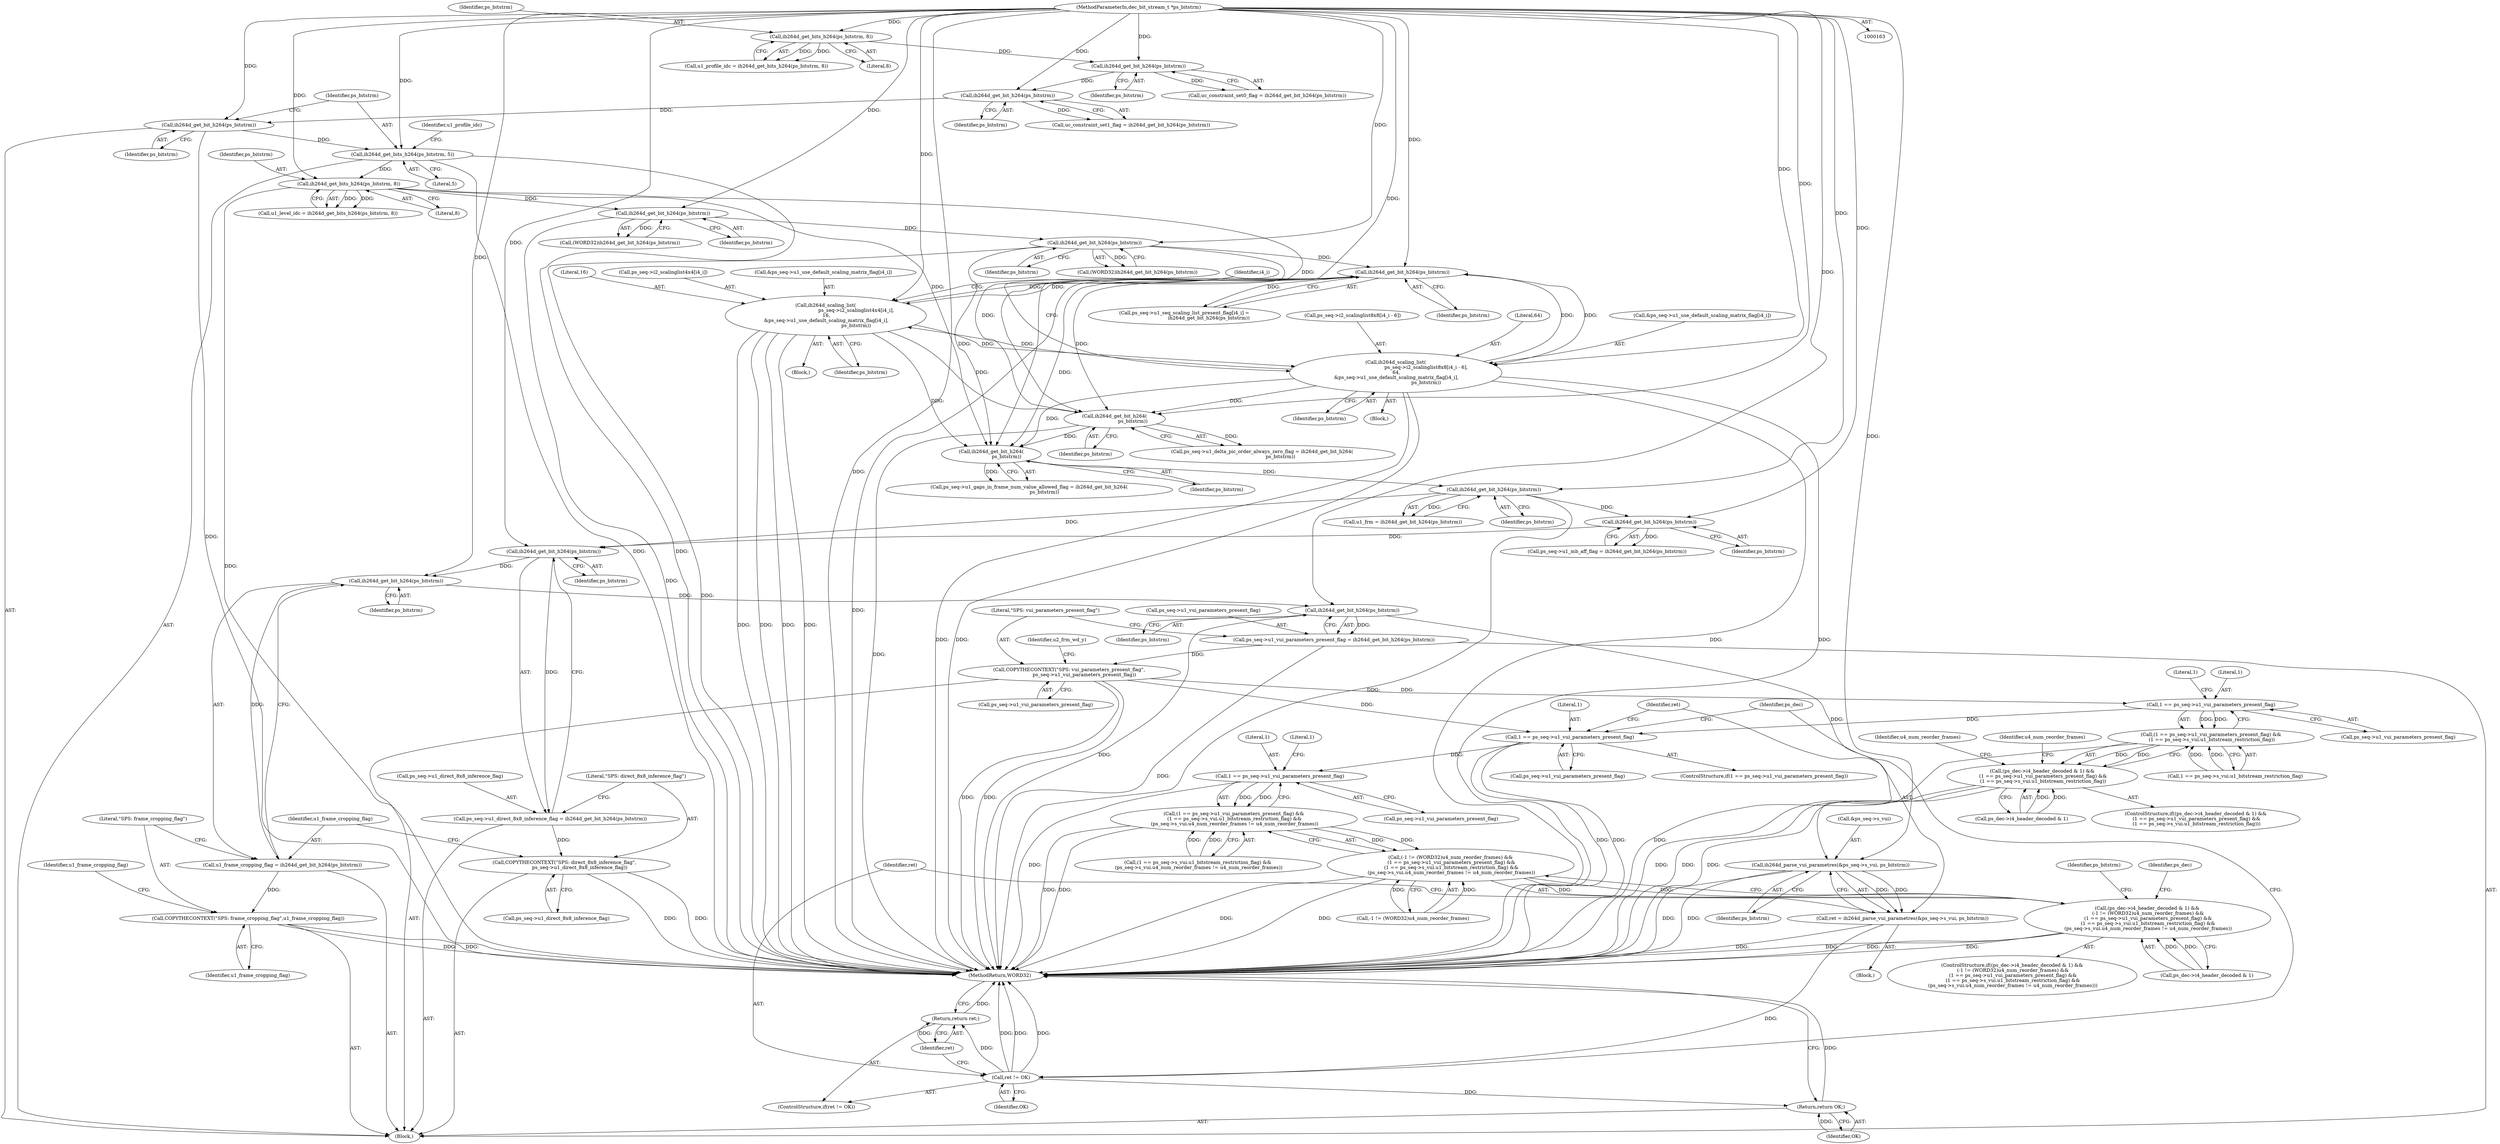 digraph "0_Android_42cf02965b11c397dd37a0063e683cef005bc0ae@pointer" {
"1000948" [label="(Call,ih264d_get_bit_h264(ps_bitstrm))"];
"1000890" [label="(Call,ih264d_get_bit_h264(ps_bitstrm))"];
"1000808" [label="(Call,ih264d_get_bit_h264(\n                    ps_bitstrm))"];
"1000291" [label="(Call,ih264d_get_bits_h264(ps_bitstrm, 8))"];
"1000258" [label="(Call,ih264d_get_bits_h264(ps_bitstrm, 5))"];
"1000256" [label="(Call,ih264d_get_bit_h264(ps_bitstrm))"];
"1000254" [label="(Call,ih264d_get_bit_h264(ps_bitstrm))"];
"1000250" [label="(Call,ih264d_get_bit_h264(ps_bitstrm))"];
"1000242" [label="(Call,ih264d_get_bits_h264(ps_bitstrm, 8))"];
"1000165" [label="(MethodParameterIn,dec_bit_stream_t *ps_bitstrm)"];
"1000512" [label="(Call,ih264d_get_bit_h264(ps_bitstrm))"];
"1000533" [label="(Call,ih264d_scaling_list(\n                                        ps_seq->i2_scalinglist4x4[i4_i],\n 16,\n &ps_seq->u1_use_default_scaling_matrix_flag[i4_i],\n                                        ps_bitstrm))"];
"1000549" [label="(Call,ih264d_scaling_list(\n                                        ps_seq->i2_scalinglist8x8[i4_i - 6],\n 64,\n &ps_seq->u1_use_default_scaling_matrix_flag[i4_i],\n                                        ps_bitstrm))"];
"1000489" [label="(Call,ih264d_get_bit_h264(ps_bitstrm))"];
"1000472" [label="(Call,ih264d_get_bit_h264(ps_bitstrm))"];
"1000682" [label="(Call,ih264d_get_bit_h264(\n                        ps_bitstrm))"];
"1000931" [label="(Call,ih264d_get_bit_h264(ps_bitstrm))"];
"1000944" [label="(Call,ps_seq->u1_direct_8x8_inference_flag = ih264d_get_bit_h264(ps_bitstrm))"];
"1000950" [label="(Call,COPYTHECONTEXT(\"SPS: direct_8x8_inference_flag\",\n                    ps_seq->u1_direct_8x8_inference_flag))"];
"1000957" [label="(Call,ih264d_get_bit_h264(ps_bitstrm))"];
"1000955" [label="(Call,u1_frame_cropping_flag = ih264d_get_bit_h264(ps_bitstrm))"];
"1000959" [label="(Call,COPYTHECONTEXT(\"SPS: frame_cropping_flag\",u1_frame_cropping_flag))"];
"1001001" [label="(Call,ih264d_get_bit_h264(ps_bitstrm))"];
"1000997" [label="(Call,ps_seq->u1_vui_parameters_present_flag = ih264d_get_bit_h264(ps_bitstrm))"];
"1001003" [label="(Call,COPYTHECONTEXT(\"SPS: vui_parameters_present_flag\",\n                    ps_seq->u1_vui_parameters_present_flag))"];
"1001261" [label="(Call,1 == ps_seq->u1_vui_parameters_present_flag)"];
"1001260" [label="(Call,(1 == ps_seq->u1_vui_parameters_present_flag) &&\n (1 == ps_seq->s_vui.u1_bitstream_restriction_flag))"];
"1001254" [label="(Call,(ps_dec->i4_header_decoded & 1) &&\n (1 == ps_seq->u1_vui_parameters_present_flag) &&\n (1 == ps_seq->s_vui.u1_bitstream_restriction_flag))"];
"1001288" [label="(Call,1 == ps_seq->u1_vui_parameters_present_flag)"];
"1001323" [label="(Call,1 == ps_seq->u1_vui_parameters_present_flag)"];
"1001322" [label="(Call,(1 == ps_seq->u1_vui_parameters_present_flag) &&\n (1 == ps_seq->s_vui.u1_bitstream_restriction_flag) &&\n (ps_seq->s_vui.u4_num_reorder_frames != u4_num_reorder_frames))"];
"1001315" [label="(Call,(-1 != (WORD32)u4_num_reorder_frames) &&\n (1 == ps_seq->u1_vui_parameters_present_flag) &&\n (1 == ps_seq->s_vui.u1_bitstream_restriction_flag) &&\n (ps_seq->s_vui.u4_num_reorder_frames != u4_num_reorder_frames))"];
"1001309" [label="(Call,(ps_dec->i4_header_decoded & 1) &&\n (-1 != (WORD32)u4_num_reorder_frames) &&\n (1 == ps_seq->u1_vui_parameters_present_flag) &&\n (1 == ps_seq->s_vui.u1_bitstream_restriction_flag) &&\n (ps_seq->s_vui.u4_num_reorder_frames != u4_num_reorder_frames))"];
"1001296" [label="(Call,ih264d_parse_vui_parametres(&ps_seq->s_vui, ps_bitstrm))"];
"1001294" [label="(Call,ret = ih264d_parse_vui_parametres(&ps_seq->s_vui, ps_bitstrm))"];
"1001303" [label="(Call,ret != OK)"];
"1001306" [label="(Return,return ret;)"];
"1001475" [label="(Return,return OK;)"];
"1001304" [label="(Identifier,ret)"];
"1000250" [label="(Call,ih264d_get_bit_h264(ps_bitstrm))"];
"1001476" [label="(Identifier,OK)"];
"1000809" [label="(Identifier,ps_bitstrm)"];
"1001315" [label="(Call,(-1 != (WORD32)u4_num_reorder_frames) &&\n (1 == ps_seq->u1_vui_parameters_present_flag) &&\n (1 == ps_seq->s_vui.u1_bitstream_restriction_flag) &&\n (ps_seq->s_vui.u4_num_reorder_frames != u4_num_reorder_frames))"];
"1000959" [label="(Call,COPYTHECONTEXT(\"SPS: frame_cropping_flag\",u1_frame_cropping_flag))"];
"1000998" [label="(Call,ps_seq->u1_vui_parameters_present_flag)"];
"1001290" [label="(Call,ps_seq->u1_vui_parameters_present_flag)"];
"1001354" [label="(Identifier,ps_bitstrm)"];
"1001302" [label="(ControlStructure,if(ret != OK))"];
"1001309" [label="(Call,(ps_dec->i4_header_decoded & 1) &&\n (-1 != (WORD32)u4_num_reorder_frames) &&\n (1 == ps_seq->u1_vui_parameters_present_flag) &&\n (1 == ps_seq->s_vui.u1_bitstream_restriction_flag) &&\n (ps_seq->s_vui.u4_num_reorder_frames != u4_num_reorder_frames))"];
"1000540" [label="(Call,&ps_seq->u1_use_default_scaling_matrix_flag[i4_i])"];
"1000257" [label="(Identifier,ps_bitstrm)"];
"1000890" [label="(Call,ih264d_get_bit_h264(ps_bitstrm))"];
"1000260" [label="(Literal,5)"];
"1001003" [label="(Call,COPYTHECONTEXT(\"SPS: vui_parameters_present_flag\",\n                    ps_seq->u1_vui_parameters_present_flag))"];
"1000532" [label="(Block,)"];
"1001308" [label="(ControlStructure,if((ps_dec->i4_header_decoded & 1) &&\n (-1 != (WORD32)u4_num_reorder_frames) &&\n (1 == ps_seq->u1_vui_parameters_present_flag) &&\n (1 == ps_seq->s_vui.u1_bitstream_restriction_flag) &&\n (ps_seq->s_vui.u4_num_reorder_frames != u4_num_reorder_frames)))"];
"1001301" [label="(Identifier,ps_bitstrm)"];
"1000165" [label="(MethodParameterIn,dec_bit_stream_t *ps_bitstrm)"];
"1001303" [label="(Call,ret != OK)"];
"1001287" [label="(ControlStructure,if(1 == ps_seq->u1_vui_parameters_present_flag))"];
"1001295" [label="(Identifier,ret)"];
"1000927" [label="(Call,ps_seq->u1_mb_aff_flag = ih264d_get_bit_h264(ps_bitstrm))"];
"1001294" [label="(Call,ret = ih264d_parse_vui_parametres(&ps_seq->s_vui, ps_bitstrm))"];
"1001267" [label="(Literal,1)"];
"1000533" [label="(Call,ih264d_scaling_list(\n                                        ps_seq->i2_scalinglist4x4[i4_i],\n 16,\n &ps_seq->u1_use_default_scaling_matrix_flag[i4_i],\n                                        ps_bitstrm))"];
"1001324" [label="(Literal,1)"];
"1001325" [label="(Call,ps_seq->u1_vui_parameters_present_flag)"];
"1000678" [label="(Call,ps_seq->u1_delta_pic_order_always_zero_flag = ih264d_get_bit_h264(\n                        ps_bitstrm))"];
"1001275" [label="(Identifier,u4_num_reorder_frames)"];
"1000957" [label="(Call,ih264d_get_bit_h264(ps_bitstrm))"];
"1000489" [label="(Call,ih264d_get_bit_h264(ps_bitstrm))"];
"1001001" [label="(Call,ih264d_get_bit_h264(ps_bitstrm))"];
"1000951" [label="(Literal,\"SPS: direct_8x8_inference_flag\")"];
"1000534" [label="(Call,ps_seq->i2_scalinglist4x4[i4_i])"];
"1000564" [label="(Identifier,ps_bitstrm)"];
"1000166" [label="(Block,)"];
"1000251" [label="(Identifier,ps_bitstrm)"];
"1001346" [label="(Identifier,ps_dec)"];
"1000888" [label="(Call,u1_frm = ih264d_get_bit_h264(ps_bitstrm))"];
"1001293" [label="(Block,)"];
"1001323" [label="(Call,1 == ps_seq->u1_vui_parameters_present_flag)"];
"1001477" [label="(MethodReturn,WORD32)"];
"1000960" [label="(Literal,\"SPS: frame_cropping_flag\")"];
"1000248" [label="(Call,uc_constraint_set0_flag = ih264d_get_bit_h264(ps_bitstrm))"];
"1001330" [label="(Literal,1)"];
"1000808" [label="(Call,ih264d_get_bit_h264(\n                    ps_bitstrm))"];
"1000558" [label="(Call,&ps_seq->u1_use_default_scaling_matrix_flag[i4_i])"];
"1000548" [label="(Block,)"];
"1001004" [label="(Literal,\"SPS: vui_parameters_present_flag\")"];
"1000506" [label="(Call,ps_seq->u1_seq_scaling_list_present_flag[i4_i] =\n                                ih264d_get_bit_h264(ps_bitstrm))"];
"1001307" [label="(Identifier,ret)"];
"1000955" [label="(Call,u1_frame_cropping_flag = ih264d_get_bit_h264(ps_bitstrm))"];
"1001255" [label="(Call,ps_dec->i4_header_decoded & 1)"];
"1000683" [label="(Identifier,ps_bitstrm)"];
"1000258" [label="(Call,ih264d_get_bits_h264(ps_bitstrm, 5))"];
"1001002" [label="(Identifier,ps_bitstrm)"];
"1000291" [label="(Call,ih264d_get_bits_h264(ps_bitstrm, 8))"];
"1001254" [label="(Call,(ps_dec->i4_header_decoded & 1) &&\n (1 == ps_seq->u1_vui_parameters_present_flag) &&\n (1 == ps_seq->s_vui.u1_bitstream_restriction_flag))"];
"1000997" [label="(Call,ps_seq->u1_vui_parameters_present_flag = ih264d_get_bit_h264(ps_bitstrm))"];
"1000891" [label="(Identifier,ps_bitstrm)"];
"1001288" [label="(Call,1 == ps_seq->u1_vui_parameters_present_flag)"];
"1000252" [label="(Call,uc_constraint_set1_flag = ih264d_get_bit_h264(ps_bitstrm))"];
"1001306" [label="(Return,return ret;)"];
"1000546" [label="(Identifier,ps_bitstrm)"];
"1001322" [label="(Call,(1 == ps_seq->u1_vui_parameters_present_flag) &&\n (1 == ps_seq->s_vui.u1_bitstream_restriction_flag) &&\n (ps_seq->s_vui.u4_num_reorder_frames != u4_num_reorder_frames))"];
"1001284" [label="(Identifier,u4_num_reorder_frames)"];
"1000289" [label="(Call,u1_level_idc = ih264d_get_bits_h264(ps_bitstrm, 8))"];
"1000470" [label="(Call,(WORD32)ih264d_get_bit_h264(ps_bitstrm))"];
"1000804" [label="(Call,ps_seq->u1_gaps_in_frame_num_value_allowed_flag = ih264d_get_bit_h264(\n                    ps_bitstrm))"];
"1000256" [label="(Call,ih264d_get_bit_h264(ps_bitstrm))"];
"1000473" [label="(Identifier,ps_bitstrm)"];
"1000292" [label="(Identifier,ps_bitstrm)"];
"1001260" [label="(Call,(1 == ps_seq->u1_vui_parameters_present_flag) &&\n (1 == ps_seq->s_vui.u1_bitstream_restriction_flag))"];
"1001316" [label="(Call,-1 != (WORD32)u4_num_reorder_frames)"];
"1001305" [label="(Identifier,OK)"];
"1001310" [label="(Call,ps_dec->i4_header_decoded & 1)"];
"1000950" [label="(Call,COPYTHECONTEXT(\"SPS: direct_8x8_inference_flag\",\n                    ps_seq->u1_direct_8x8_inference_flag))"];
"1000293" [label="(Literal,8)"];
"1000944" [label="(Call,ps_seq->u1_direct_8x8_inference_flag = ih264d_get_bit_h264(ps_bitstrm))"];
"1001263" [label="(Call,ps_seq->u1_vui_parameters_present_flag)"];
"1000504" [label="(Identifier,i4_i)"];
"1001297" [label="(Call,&ps_seq->s_vui)"];
"1000549" [label="(Call,ih264d_scaling_list(\n                                        ps_seq->i2_scalinglist8x8[i4_i - 6],\n 64,\n &ps_seq->u1_use_default_scaling_matrix_flag[i4_i],\n                                        ps_bitstrm))"];
"1000244" [label="(Literal,8)"];
"1000949" [label="(Identifier,ps_bitstrm)"];
"1000264" [label="(Identifier,u1_profile_idc)"];
"1000512" [label="(Call,ih264d_get_bit_h264(ps_bitstrm))"];
"1000242" [label="(Call,ih264d_get_bits_h264(ps_bitstrm, 8))"];
"1000958" [label="(Identifier,ps_bitstrm)"];
"1000490" [label="(Identifier,ps_bitstrm)"];
"1001253" [label="(ControlStructure,if((ps_dec->i4_header_decoded & 1) &&\n (1 == ps_seq->u1_vui_parameters_present_flag) &&\n (1 == ps_seq->s_vui.u1_bitstream_restriction_flag)))"];
"1000487" [label="(Call,(WORD32)ih264d_get_bit_h264(ps_bitstrm))"];
"1001009" [label="(Identifier,u2_frm_wd_y)"];
"1000259" [label="(Identifier,ps_bitstrm)"];
"1001312" [label="(Identifier,ps_dec)"];
"1000945" [label="(Call,ps_seq->u1_direct_8x8_inference_flag)"];
"1000963" [label="(Identifier,u1_frame_cropping_flag)"];
"1000513" [label="(Identifier,ps_bitstrm)"];
"1000948" [label="(Call,ih264d_get_bit_h264(ps_bitstrm))"];
"1000932" [label="(Identifier,ps_bitstrm)"];
"1001475" [label="(Return,return OK;)"];
"1000255" [label="(Identifier,ps_bitstrm)"];
"1000682" [label="(Call,ih264d_get_bit_h264(\n                        ps_bitstrm))"];
"1001005" [label="(Call,ps_seq->u1_vui_parameters_present_flag)"];
"1001289" [label="(Literal,1)"];
"1000254" [label="(Call,ih264d_get_bit_h264(ps_bitstrm))"];
"1001328" [label="(Call,(1 == ps_seq->s_vui.u1_bitstream_restriction_flag) &&\n (ps_seq->s_vui.u4_num_reorder_frames != u4_num_reorder_frames))"];
"1000961" [label="(Identifier,u1_frame_cropping_flag)"];
"1000952" [label="(Call,ps_seq->u1_direct_8x8_inference_flag)"];
"1000240" [label="(Call,u1_profile_idc = ih264d_get_bits_h264(ps_bitstrm, 8))"];
"1000931" [label="(Call,ih264d_get_bit_h264(ps_bitstrm))"];
"1000472" [label="(Call,ih264d_get_bit_h264(ps_bitstrm))"];
"1000539" [label="(Literal,16)"];
"1001261" [label="(Call,1 == ps_seq->u1_vui_parameters_present_flag)"];
"1000243" [label="(Identifier,ps_bitstrm)"];
"1000956" [label="(Identifier,u1_frame_cropping_flag)"];
"1000550" [label="(Call,ps_seq->i2_scalinglist8x8[i4_i - 6])"];
"1000557" [label="(Literal,64)"];
"1001296" [label="(Call,ih264d_parse_vui_parametres(&ps_seq->s_vui, ps_bitstrm))"];
"1001266" [label="(Call,1 == ps_seq->s_vui.u1_bitstream_restriction_flag)"];
"1001262" [label="(Literal,1)"];
"1000948" -> "1000944"  [label="AST: "];
"1000948" -> "1000949"  [label="CFG: "];
"1000949" -> "1000948"  [label="AST: "];
"1000944" -> "1000948"  [label="CFG: "];
"1000948" -> "1000944"  [label="DDG: "];
"1000890" -> "1000948"  [label="DDG: "];
"1000931" -> "1000948"  [label="DDG: "];
"1000165" -> "1000948"  [label="DDG: "];
"1000948" -> "1000957"  [label="DDG: "];
"1000890" -> "1000888"  [label="AST: "];
"1000890" -> "1000891"  [label="CFG: "];
"1000891" -> "1000890"  [label="AST: "];
"1000888" -> "1000890"  [label="CFG: "];
"1000890" -> "1001477"  [label="DDG: "];
"1000890" -> "1000888"  [label="DDG: "];
"1000808" -> "1000890"  [label="DDG: "];
"1000165" -> "1000890"  [label="DDG: "];
"1000890" -> "1000931"  [label="DDG: "];
"1000808" -> "1000804"  [label="AST: "];
"1000808" -> "1000809"  [label="CFG: "];
"1000809" -> "1000808"  [label="AST: "];
"1000804" -> "1000808"  [label="CFG: "];
"1000808" -> "1000804"  [label="DDG: "];
"1000291" -> "1000808"  [label="DDG: "];
"1000512" -> "1000808"  [label="DDG: "];
"1000682" -> "1000808"  [label="DDG: "];
"1000533" -> "1000808"  [label="DDG: "];
"1000549" -> "1000808"  [label="DDG: "];
"1000489" -> "1000808"  [label="DDG: "];
"1000165" -> "1000808"  [label="DDG: "];
"1000291" -> "1000289"  [label="AST: "];
"1000291" -> "1000293"  [label="CFG: "];
"1000292" -> "1000291"  [label="AST: "];
"1000293" -> "1000291"  [label="AST: "];
"1000289" -> "1000291"  [label="CFG: "];
"1000291" -> "1001477"  [label="DDG: "];
"1000291" -> "1000289"  [label="DDG: "];
"1000291" -> "1000289"  [label="DDG: "];
"1000258" -> "1000291"  [label="DDG: "];
"1000165" -> "1000291"  [label="DDG: "];
"1000291" -> "1000472"  [label="DDG: "];
"1000291" -> "1000682"  [label="DDG: "];
"1000258" -> "1000166"  [label="AST: "];
"1000258" -> "1000260"  [label="CFG: "];
"1000259" -> "1000258"  [label="AST: "];
"1000260" -> "1000258"  [label="AST: "];
"1000264" -> "1000258"  [label="CFG: "];
"1000258" -> "1001477"  [label="DDG: "];
"1000258" -> "1001477"  [label="DDG: "];
"1000256" -> "1000258"  [label="DDG: "];
"1000165" -> "1000258"  [label="DDG: "];
"1000256" -> "1000166"  [label="AST: "];
"1000256" -> "1000257"  [label="CFG: "];
"1000257" -> "1000256"  [label="AST: "];
"1000259" -> "1000256"  [label="CFG: "];
"1000256" -> "1001477"  [label="DDG: "];
"1000254" -> "1000256"  [label="DDG: "];
"1000165" -> "1000256"  [label="DDG: "];
"1000254" -> "1000252"  [label="AST: "];
"1000254" -> "1000255"  [label="CFG: "];
"1000255" -> "1000254"  [label="AST: "];
"1000252" -> "1000254"  [label="CFG: "];
"1000254" -> "1000252"  [label="DDG: "];
"1000250" -> "1000254"  [label="DDG: "];
"1000165" -> "1000254"  [label="DDG: "];
"1000250" -> "1000248"  [label="AST: "];
"1000250" -> "1000251"  [label="CFG: "];
"1000251" -> "1000250"  [label="AST: "];
"1000248" -> "1000250"  [label="CFG: "];
"1000250" -> "1000248"  [label="DDG: "];
"1000242" -> "1000250"  [label="DDG: "];
"1000165" -> "1000250"  [label="DDG: "];
"1000242" -> "1000240"  [label="AST: "];
"1000242" -> "1000244"  [label="CFG: "];
"1000243" -> "1000242"  [label="AST: "];
"1000244" -> "1000242"  [label="AST: "];
"1000240" -> "1000242"  [label="CFG: "];
"1000242" -> "1000240"  [label="DDG: "];
"1000242" -> "1000240"  [label="DDG: "];
"1000165" -> "1000242"  [label="DDG: "];
"1000165" -> "1000163"  [label="AST: "];
"1000165" -> "1001477"  [label="DDG: "];
"1000165" -> "1000472"  [label="DDG: "];
"1000165" -> "1000489"  [label="DDG: "];
"1000165" -> "1000512"  [label="DDG: "];
"1000165" -> "1000533"  [label="DDG: "];
"1000165" -> "1000549"  [label="DDG: "];
"1000165" -> "1000682"  [label="DDG: "];
"1000165" -> "1000931"  [label="DDG: "];
"1000165" -> "1000957"  [label="DDG: "];
"1000165" -> "1001001"  [label="DDG: "];
"1000165" -> "1001296"  [label="DDG: "];
"1000512" -> "1000506"  [label="AST: "];
"1000512" -> "1000513"  [label="CFG: "];
"1000513" -> "1000512"  [label="AST: "];
"1000506" -> "1000512"  [label="CFG: "];
"1000512" -> "1001477"  [label="DDG: "];
"1000512" -> "1000506"  [label="DDG: "];
"1000533" -> "1000512"  [label="DDG: "];
"1000549" -> "1000512"  [label="DDG: "];
"1000489" -> "1000512"  [label="DDG: "];
"1000512" -> "1000533"  [label="DDG: "];
"1000512" -> "1000549"  [label="DDG: "];
"1000512" -> "1000682"  [label="DDG: "];
"1000533" -> "1000532"  [label="AST: "];
"1000533" -> "1000546"  [label="CFG: "];
"1000534" -> "1000533"  [label="AST: "];
"1000539" -> "1000533"  [label="AST: "];
"1000540" -> "1000533"  [label="AST: "];
"1000546" -> "1000533"  [label="AST: "];
"1000504" -> "1000533"  [label="CFG: "];
"1000533" -> "1001477"  [label="DDG: "];
"1000533" -> "1001477"  [label="DDG: "];
"1000533" -> "1001477"  [label="DDG: "];
"1000533" -> "1001477"  [label="DDG: "];
"1000549" -> "1000533"  [label="DDG: "];
"1000533" -> "1000549"  [label="DDG: "];
"1000533" -> "1000682"  [label="DDG: "];
"1000549" -> "1000548"  [label="AST: "];
"1000549" -> "1000564"  [label="CFG: "];
"1000550" -> "1000549"  [label="AST: "];
"1000557" -> "1000549"  [label="AST: "];
"1000558" -> "1000549"  [label="AST: "];
"1000564" -> "1000549"  [label="AST: "];
"1000504" -> "1000549"  [label="CFG: "];
"1000549" -> "1001477"  [label="DDG: "];
"1000549" -> "1001477"  [label="DDG: "];
"1000549" -> "1001477"  [label="DDG: "];
"1000549" -> "1001477"  [label="DDG: "];
"1000549" -> "1000682"  [label="DDG: "];
"1000489" -> "1000487"  [label="AST: "];
"1000489" -> "1000490"  [label="CFG: "];
"1000490" -> "1000489"  [label="AST: "];
"1000487" -> "1000489"  [label="CFG: "];
"1000489" -> "1001477"  [label="DDG: "];
"1000489" -> "1000487"  [label="DDG: "];
"1000472" -> "1000489"  [label="DDG: "];
"1000489" -> "1000682"  [label="DDG: "];
"1000472" -> "1000470"  [label="AST: "];
"1000472" -> "1000473"  [label="CFG: "];
"1000473" -> "1000472"  [label="AST: "];
"1000470" -> "1000472"  [label="CFG: "];
"1000472" -> "1001477"  [label="DDG: "];
"1000472" -> "1000470"  [label="DDG: "];
"1000682" -> "1000678"  [label="AST: "];
"1000682" -> "1000683"  [label="CFG: "];
"1000683" -> "1000682"  [label="AST: "];
"1000678" -> "1000682"  [label="CFG: "];
"1000682" -> "1001477"  [label="DDG: "];
"1000682" -> "1000678"  [label="DDG: "];
"1000931" -> "1000927"  [label="AST: "];
"1000931" -> "1000932"  [label="CFG: "];
"1000932" -> "1000931"  [label="AST: "];
"1000927" -> "1000931"  [label="CFG: "];
"1000931" -> "1000927"  [label="DDG: "];
"1000944" -> "1000166"  [label="AST: "];
"1000945" -> "1000944"  [label="AST: "];
"1000951" -> "1000944"  [label="CFG: "];
"1000944" -> "1000950"  [label="DDG: "];
"1000950" -> "1000166"  [label="AST: "];
"1000950" -> "1000952"  [label="CFG: "];
"1000951" -> "1000950"  [label="AST: "];
"1000952" -> "1000950"  [label="AST: "];
"1000956" -> "1000950"  [label="CFG: "];
"1000950" -> "1001477"  [label="DDG: "];
"1000950" -> "1001477"  [label="DDG: "];
"1000957" -> "1000955"  [label="AST: "];
"1000957" -> "1000958"  [label="CFG: "];
"1000958" -> "1000957"  [label="AST: "];
"1000955" -> "1000957"  [label="CFG: "];
"1000957" -> "1000955"  [label="DDG: "];
"1000957" -> "1001001"  [label="DDG: "];
"1000955" -> "1000166"  [label="AST: "];
"1000956" -> "1000955"  [label="AST: "];
"1000960" -> "1000955"  [label="CFG: "];
"1000955" -> "1000959"  [label="DDG: "];
"1000959" -> "1000166"  [label="AST: "];
"1000959" -> "1000961"  [label="CFG: "];
"1000960" -> "1000959"  [label="AST: "];
"1000961" -> "1000959"  [label="AST: "];
"1000963" -> "1000959"  [label="CFG: "];
"1000959" -> "1001477"  [label="DDG: "];
"1000959" -> "1001477"  [label="DDG: "];
"1001001" -> "1000997"  [label="AST: "];
"1001001" -> "1001002"  [label="CFG: "];
"1001002" -> "1001001"  [label="AST: "];
"1000997" -> "1001001"  [label="CFG: "];
"1001001" -> "1001477"  [label="DDG: "];
"1001001" -> "1000997"  [label="DDG: "];
"1001001" -> "1001296"  [label="DDG: "];
"1000997" -> "1000166"  [label="AST: "];
"1000998" -> "1000997"  [label="AST: "];
"1001004" -> "1000997"  [label="CFG: "];
"1000997" -> "1001477"  [label="DDG: "];
"1000997" -> "1001003"  [label="DDG: "];
"1001003" -> "1000166"  [label="AST: "];
"1001003" -> "1001005"  [label="CFG: "];
"1001004" -> "1001003"  [label="AST: "];
"1001005" -> "1001003"  [label="AST: "];
"1001009" -> "1001003"  [label="CFG: "];
"1001003" -> "1001477"  [label="DDG: "];
"1001003" -> "1001477"  [label="DDG: "];
"1001003" -> "1001261"  [label="DDG: "];
"1001003" -> "1001288"  [label="DDG: "];
"1001261" -> "1001260"  [label="AST: "];
"1001261" -> "1001263"  [label="CFG: "];
"1001262" -> "1001261"  [label="AST: "];
"1001263" -> "1001261"  [label="AST: "];
"1001267" -> "1001261"  [label="CFG: "];
"1001260" -> "1001261"  [label="CFG: "];
"1001261" -> "1001260"  [label="DDG: "];
"1001261" -> "1001260"  [label="DDG: "];
"1001261" -> "1001288"  [label="DDG: "];
"1001260" -> "1001254"  [label="AST: "];
"1001260" -> "1001266"  [label="CFG: "];
"1001266" -> "1001260"  [label="AST: "];
"1001254" -> "1001260"  [label="CFG: "];
"1001260" -> "1001477"  [label="DDG: "];
"1001260" -> "1001254"  [label="DDG: "];
"1001260" -> "1001254"  [label="DDG: "];
"1001266" -> "1001260"  [label="DDG: "];
"1001266" -> "1001260"  [label="DDG: "];
"1001254" -> "1001253"  [label="AST: "];
"1001254" -> "1001255"  [label="CFG: "];
"1001255" -> "1001254"  [label="AST: "];
"1001275" -> "1001254"  [label="CFG: "];
"1001284" -> "1001254"  [label="CFG: "];
"1001254" -> "1001477"  [label="DDG: "];
"1001254" -> "1001477"  [label="DDG: "];
"1001254" -> "1001477"  [label="DDG: "];
"1001255" -> "1001254"  [label="DDG: "];
"1001255" -> "1001254"  [label="DDG: "];
"1001288" -> "1001287"  [label="AST: "];
"1001288" -> "1001290"  [label="CFG: "];
"1001289" -> "1001288"  [label="AST: "];
"1001290" -> "1001288"  [label="AST: "];
"1001295" -> "1001288"  [label="CFG: "];
"1001312" -> "1001288"  [label="CFG: "];
"1001288" -> "1001477"  [label="DDG: "];
"1001288" -> "1001477"  [label="DDG: "];
"1001288" -> "1001323"  [label="DDG: "];
"1001323" -> "1001322"  [label="AST: "];
"1001323" -> "1001325"  [label="CFG: "];
"1001324" -> "1001323"  [label="AST: "];
"1001325" -> "1001323"  [label="AST: "];
"1001330" -> "1001323"  [label="CFG: "];
"1001322" -> "1001323"  [label="CFG: "];
"1001323" -> "1001477"  [label="DDG: "];
"1001323" -> "1001322"  [label="DDG: "];
"1001323" -> "1001322"  [label="DDG: "];
"1001322" -> "1001315"  [label="AST: "];
"1001322" -> "1001328"  [label="CFG: "];
"1001328" -> "1001322"  [label="AST: "];
"1001315" -> "1001322"  [label="CFG: "];
"1001322" -> "1001477"  [label="DDG: "];
"1001322" -> "1001477"  [label="DDG: "];
"1001322" -> "1001315"  [label="DDG: "];
"1001322" -> "1001315"  [label="DDG: "];
"1001328" -> "1001322"  [label="DDG: "];
"1001328" -> "1001322"  [label="DDG: "];
"1001315" -> "1001309"  [label="AST: "];
"1001315" -> "1001316"  [label="CFG: "];
"1001316" -> "1001315"  [label="AST: "];
"1001309" -> "1001315"  [label="CFG: "];
"1001315" -> "1001477"  [label="DDG: "];
"1001315" -> "1001477"  [label="DDG: "];
"1001315" -> "1001309"  [label="DDG: "];
"1001315" -> "1001309"  [label="DDG: "];
"1001316" -> "1001315"  [label="DDG: "];
"1001316" -> "1001315"  [label="DDG: "];
"1001309" -> "1001308"  [label="AST: "];
"1001309" -> "1001310"  [label="CFG: "];
"1001310" -> "1001309"  [label="AST: "];
"1001346" -> "1001309"  [label="CFG: "];
"1001354" -> "1001309"  [label="CFG: "];
"1001309" -> "1001477"  [label="DDG: "];
"1001309" -> "1001477"  [label="DDG: "];
"1001309" -> "1001477"  [label="DDG: "];
"1001310" -> "1001309"  [label="DDG: "];
"1001310" -> "1001309"  [label="DDG: "];
"1001296" -> "1001294"  [label="AST: "];
"1001296" -> "1001301"  [label="CFG: "];
"1001297" -> "1001296"  [label="AST: "];
"1001301" -> "1001296"  [label="AST: "];
"1001294" -> "1001296"  [label="CFG: "];
"1001296" -> "1001477"  [label="DDG: "];
"1001296" -> "1001477"  [label="DDG: "];
"1001296" -> "1001294"  [label="DDG: "];
"1001296" -> "1001294"  [label="DDG: "];
"1001294" -> "1001293"  [label="AST: "];
"1001295" -> "1001294"  [label="AST: "];
"1001304" -> "1001294"  [label="CFG: "];
"1001294" -> "1001477"  [label="DDG: "];
"1001294" -> "1001303"  [label="DDG: "];
"1001303" -> "1001302"  [label="AST: "];
"1001303" -> "1001305"  [label="CFG: "];
"1001304" -> "1001303"  [label="AST: "];
"1001305" -> "1001303"  [label="AST: "];
"1001307" -> "1001303"  [label="CFG: "];
"1001312" -> "1001303"  [label="CFG: "];
"1001303" -> "1001477"  [label="DDG: "];
"1001303" -> "1001477"  [label="DDG: "];
"1001303" -> "1001477"  [label="DDG: "];
"1001303" -> "1001306"  [label="DDG: "];
"1001303" -> "1001475"  [label="DDG: "];
"1001306" -> "1001302"  [label="AST: "];
"1001306" -> "1001307"  [label="CFG: "];
"1001307" -> "1001306"  [label="AST: "];
"1001477" -> "1001306"  [label="CFG: "];
"1001306" -> "1001477"  [label="DDG: "];
"1001307" -> "1001306"  [label="DDG: "];
"1001475" -> "1000166"  [label="AST: "];
"1001475" -> "1001476"  [label="CFG: "];
"1001476" -> "1001475"  [label="AST: "];
"1001477" -> "1001475"  [label="CFG: "];
"1001475" -> "1001477"  [label="DDG: "];
"1001476" -> "1001475"  [label="DDG: "];
}
